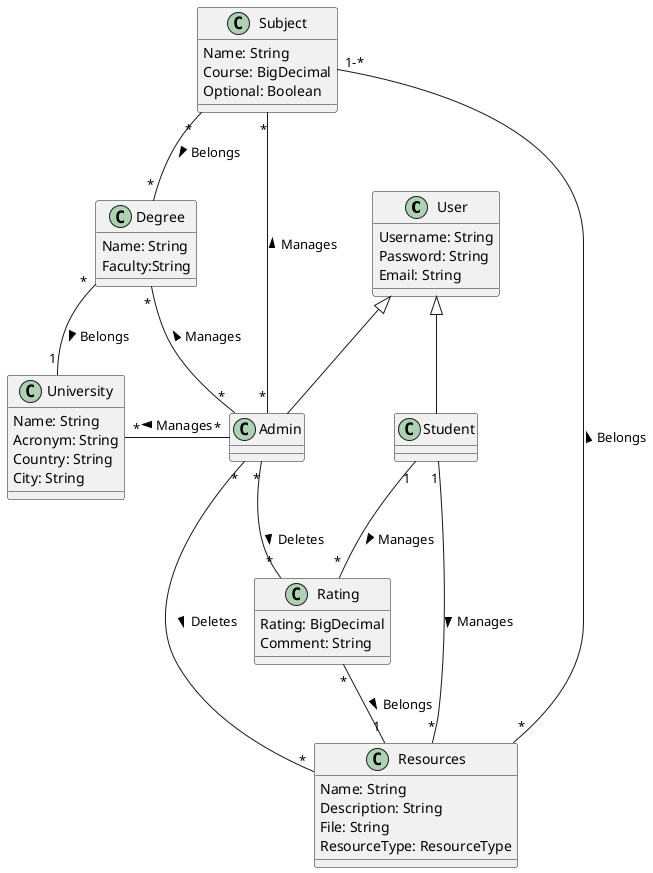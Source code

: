 @startuml
class User{
    Username: String
    Password: String
    Email: String
}

class Admin extends User{
}

class Student extends User{
}

class University{
    Name: String
    Acronym: String
    Country: String
    City: String
}

class Degree{
    Name: String
    Faculty:String
}

class Subject{
    Name: String
    Course: BigDecimal
    Optional: Boolean
}

class Resources{
    Name: String
    Description: String
    File: String
    ResourceType: ResourceType
}

class Rating{
    Rating: BigDecimal
    Comment: String
}


Student "1" -- "*" Resources: Manages >
Student "1" -- "*" Rating: Manages >
Admin "*" --left-- "*" University: Manages >
Admin "*" --left-- "*" Degree: Manages >
Admin "*" --left-- "*" Subject: Manages >
Admin "*" -- "*" Resources: Deletes >
Admin "*" -- "*" Rating: Deletes >
Rating "*" -- "1" Resources: Belongs >
Resources "*" -- "1-*" Subject: Belongs >
Subject "*" -- "*" Degree: Belongs >
Degree "*" -- "1" University: Belongs >
@enduml